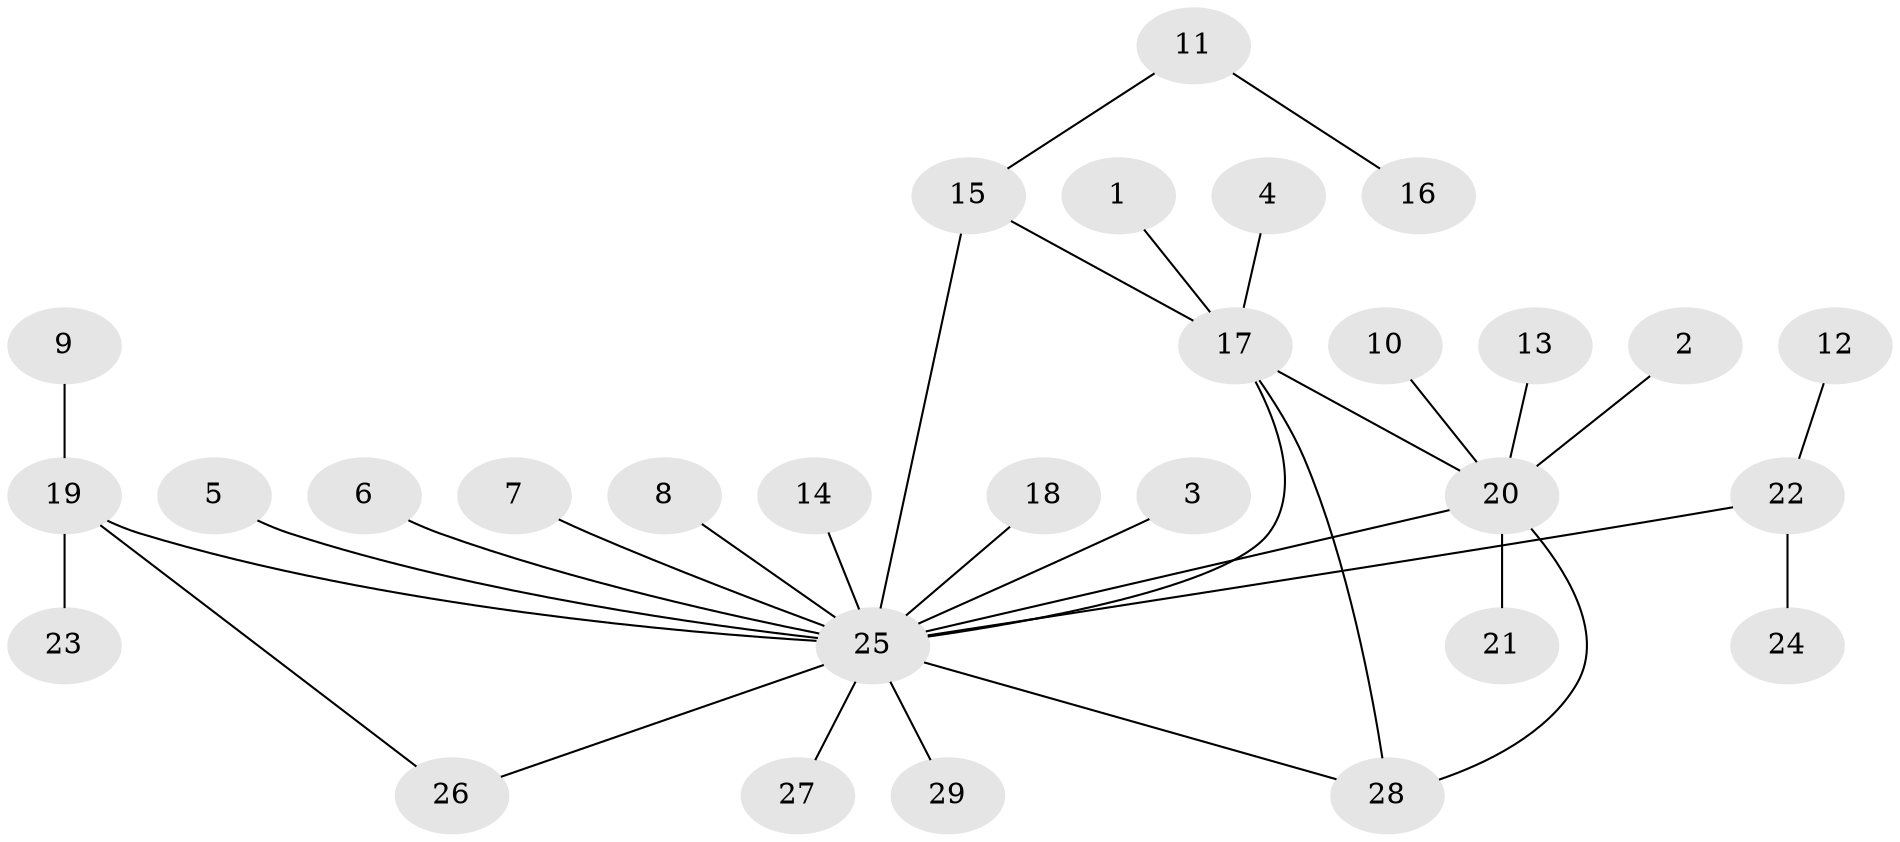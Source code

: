 // original degree distribution, {17: 0.017241379310344827, 9: 0.017241379310344827, 8: 0.017241379310344827, 3: 0.08620689655172414, 1: 0.6379310344827587, 6: 0.034482758620689655, 4: 0.017241379310344827, 2: 0.13793103448275862, 5: 0.034482758620689655}
// Generated by graph-tools (version 1.1) at 2025/49/03/09/25 03:49:55]
// undirected, 29 vertices, 33 edges
graph export_dot {
graph [start="1"]
  node [color=gray90,style=filled];
  1;
  2;
  3;
  4;
  5;
  6;
  7;
  8;
  9;
  10;
  11;
  12;
  13;
  14;
  15;
  16;
  17;
  18;
  19;
  20;
  21;
  22;
  23;
  24;
  25;
  26;
  27;
  28;
  29;
  1 -- 17 [weight=1.0];
  2 -- 20 [weight=1.0];
  3 -- 25 [weight=1.0];
  4 -- 17 [weight=1.0];
  5 -- 25 [weight=1.0];
  6 -- 25 [weight=1.0];
  7 -- 25 [weight=1.0];
  8 -- 25 [weight=1.0];
  9 -- 19 [weight=1.0];
  10 -- 20 [weight=1.0];
  11 -- 15 [weight=1.0];
  11 -- 16 [weight=1.0];
  12 -- 22 [weight=1.0];
  13 -- 20 [weight=1.0];
  14 -- 25 [weight=1.0];
  15 -- 17 [weight=1.0];
  15 -- 25 [weight=1.0];
  17 -- 20 [weight=1.0];
  17 -- 25 [weight=1.0];
  17 -- 28 [weight=1.0];
  18 -- 25 [weight=1.0];
  19 -- 23 [weight=1.0];
  19 -- 25 [weight=1.0];
  19 -- 26 [weight=1.0];
  20 -- 21 [weight=1.0];
  20 -- 25 [weight=1.0];
  20 -- 28 [weight=1.0];
  22 -- 24 [weight=1.0];
  22 -- 25 [weight=1.0];
  25 -- 26 [weight=1.0];
  25 -- 27 [weight=1.0];
  25 -- 28 [weight=1.0];
  25 -- 29 [weight=1.0];
}

